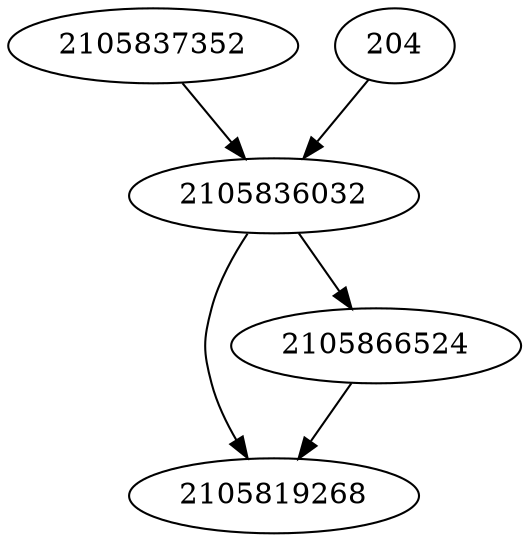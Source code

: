 strict digraph  {
2105836032;
2105819268;
2105837352;
204;
2105866524;
2105836032 -> 2105819268;
2105836032 -> 2105866524;
2105837352 -> 2105836032;
204 -> 2105836032;
2105866524 -> 2105819268;
}
